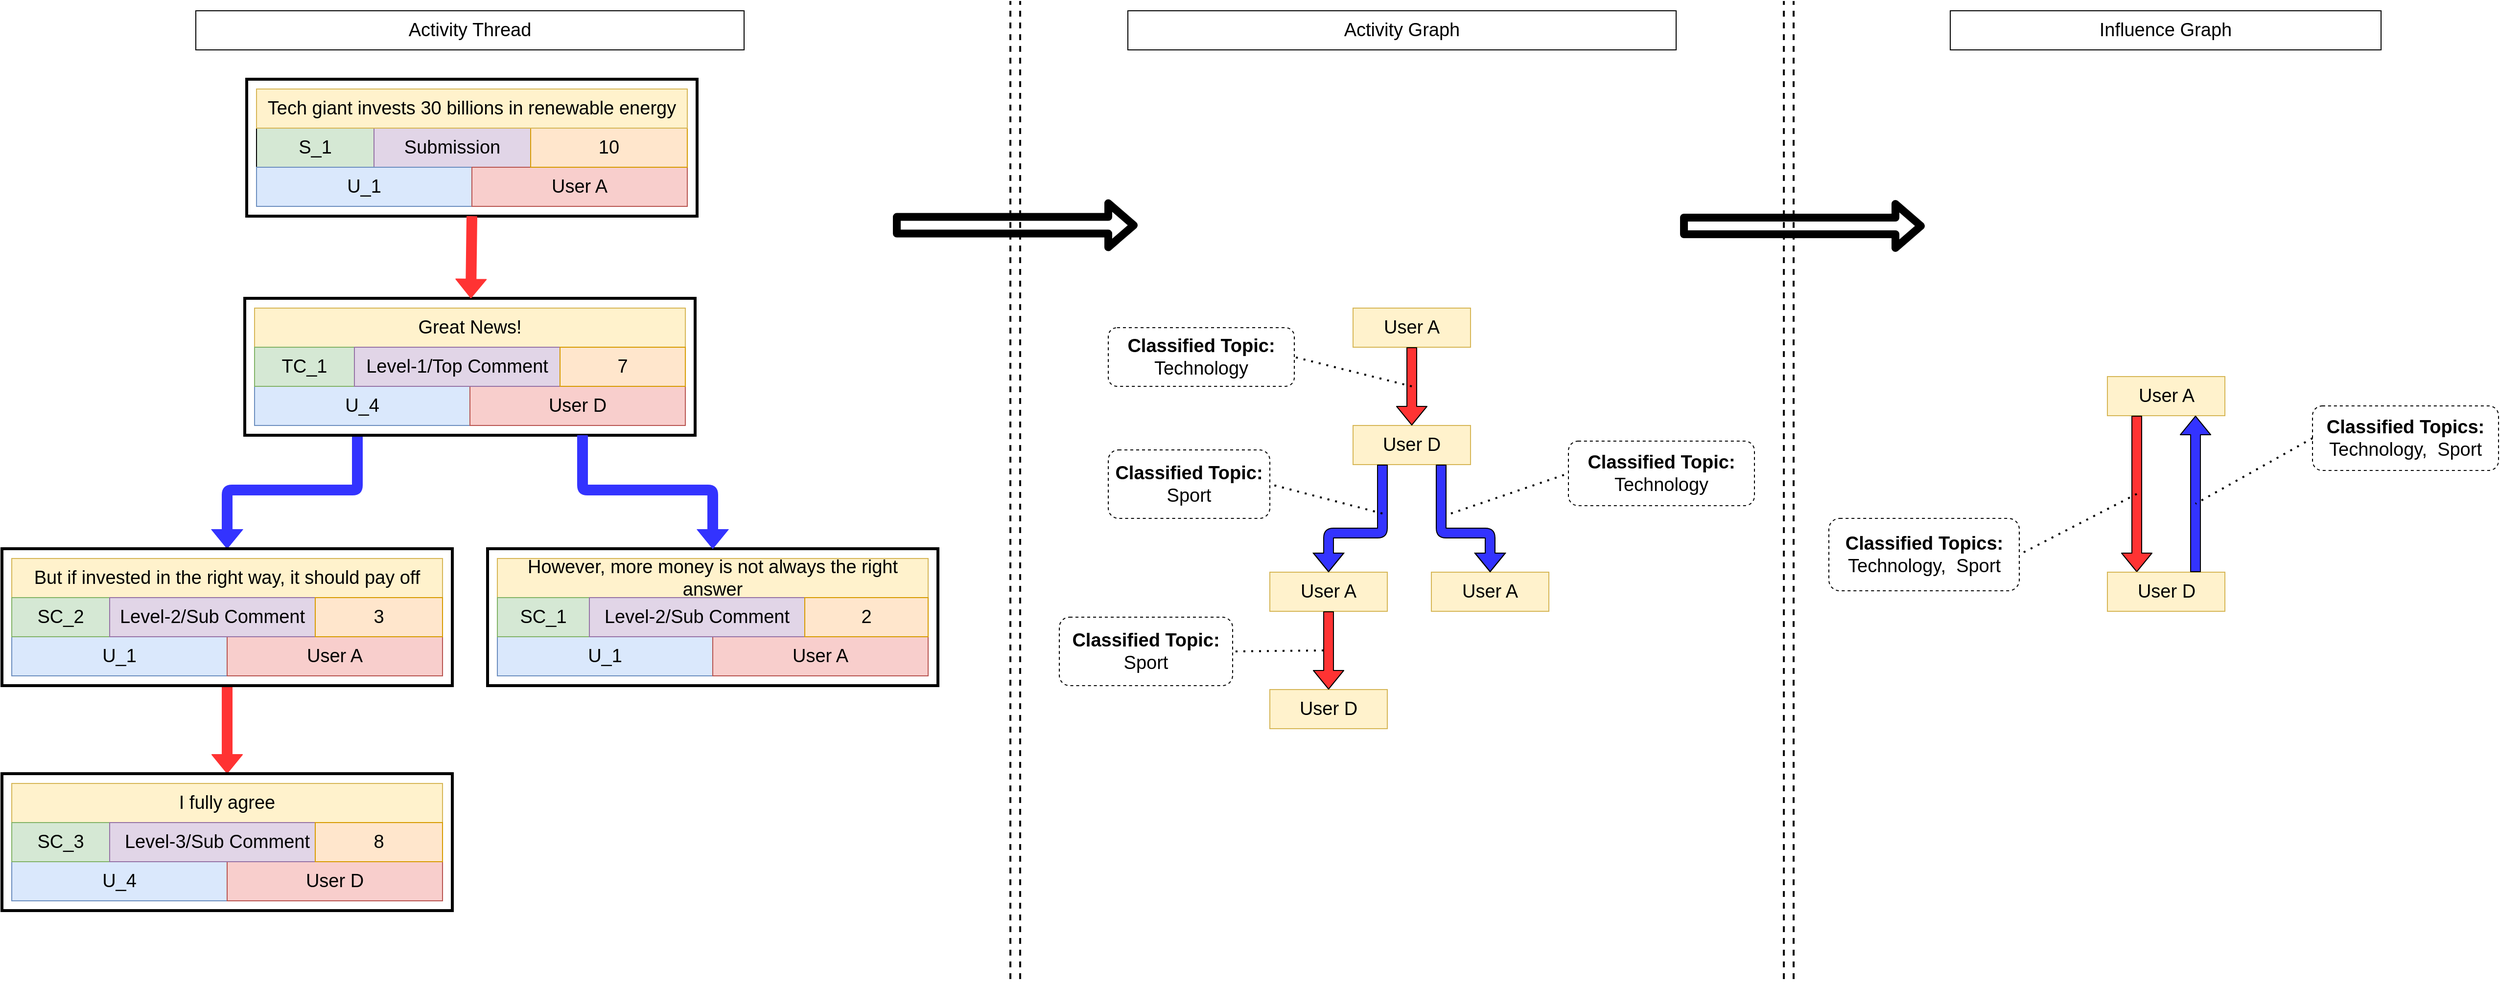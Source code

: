 <mxfile version="14.8.6" type="device"><diagram id="9l3Z3aAN3kbep0ERI9sr" name="Page-1"><mxGraphModel dx="3685" dy="2475" grid="1" gridSize="10" guides="1" tooltips="1" connect="1" arrows="1" fold="1" page="1" pageScale="1" pageWidth="827" pageHeight="1169" math="0" shadow="0"><root><mxCell id="0"/><mxCell id="1" parent="0"/><mxCell id="70kOcp-wd7_in5km3N6--30" value="" style="endArrow=none;dashed=1;html=1;strokeWidth=2;fontSize=19;" parent="1" edge="1"><mxGeometry width="50" height="50" relative="1" as="geometry"><mxPoint x="-520" y="1000" as="sourcePoint"/><mxPoint x="-520" as="targetPoint"/></mxGeometry></mxCell><mxCell id="70kOcp-wd7_in5km3N6--31" value="" style="endArrow=none;dashed=1;html=1;strokeWidth=2;fontSize=19;" parent="1" edge="1"><mxGeometry width="50" height="50" relative="1" as="geometry"><mxPoint x="-510" y="1000" as="sourcePoint"/><mxPoint x="-510" as="targetPoint"/></mxGeometry></mxCell><mxCell id="70kOcp-wd7_in5km3N6--44" value="" style="shape=flexArrow;endArrow=classic;html=1;strokeWidth=8;fontSize=19;" parent="1" edge="1"><mxGeometry width="50" height="50" relative="1" as="geometry"><mxPoint x="-640" y="229.29" as="sourcePoint"/><mxPoint x="-390" y="229.29" as="targetPoint"/></mxGeometry></mxCell><mxCell id="70kOcp-wd7_in5km3N6--67" value="" style="endArrow=none;dashed=1;html=1;strokeWidth=2;fontSize=19;" parent="1" edge="1"><mxGeometry width="50" height="50" relative="1" as="geometry"><mxPoint x="270" y="1000" as="sourcePoint"/><mxPoint x="270" as="targetPoint"/></mxGeometry></mxCell><mxCell id="70kOcp-wd7_in5km3N6--68" value="" style="endArrow=none;dashed=1;html=1;strokeWidth=2;fontSize=19;" parent="1" edge="1"><mxGeometry width="50" height="50" relative="1" as="geometry"><mxPoint x="280" y="1000" as="sourcePoint"/><mxPoint x="280" as="targetPoint"/></mxGeometry></mxCell><mxCell id="70kOcp-wd7_in5km3N6--69" value="" style="shape=flexArrow;endArrow=classic;html=1;strokeWidth=8;fontSize=19;" parent="1" edge="1"><mxGeometry width="50" height="50" relative="1" as="geometry"><mxPoint x="164" y="230" as="sourcePoint"/><mxPoint x="414" y="230" as="targetPoint"/></mxGeometry></mxCell><mxCell id="70kOcp-wd7_in5km3N6--87" value="S_1" style="rounded=0;whiteSpace=wrap;html=1;fillColor=#d5e8d4;labelBorderColor=none;fontSize=19;" parent="1" vertex="1"><mxGeometry x="-1290" y="130" width="120" height="40" as="geometry"/></mxCell><mxCell id="70kOcp-wd7_in5km3N6--88" value="Submission" style="rounded=0;whiteSpace=wrap;html=1;strokeColor=#9673a6;fillColor=#e1d5e7;labelBorderColor=none;fontSize=19;" parent="1" vertex="1"><mxGeometry x="-1170" y="130" width="160" height="40" as="geometry"/></mxCell><mxCell id="70kOcp-wd7_in5km3N6--89" value="U_1" style="rounded=0;whiteSpace=wrap;html=1;strokeColor=#6c8ebf;fillColor=#dae8fc;labelBorderColor=none;fontSize=19;" parent="1" vertex="1"><mxGeometry x="-1290" y="170" width="220" height="40" as="geometry"/></mxCell><mxCell id="70kOcp-wd7_in5km3N6--90" value="User A" style="rounded=0;whiteSpace=wrap;html=1;strokeColor=#b85450;fillColor=#f8cecc;labelBorderColor=none;fontSize=19;" parent="1" vertex="1"><mxGeometry x="-1070" y="170" width="220" height="40" as="geometry"/></mxCell><mxCell id="70kOcp-wd7_in5km3N6--91" value="Great News!" style="rounded=0;whiteSpace=wrap;html=1;fillColor=#fff2cc;strokeColor=#d6b656;fontSize=19;" parent="1" vertex="1"><mxGeometry x="-1292" y="314" width="440" height="40" as="geometry"/></mxCell><mxCell id="70kOcp-wd7_in5km3N6--92" value="U_4" style="rounded=0;whiteSpace=wrap;html=1;strokeColor=#6c8ebf;fillColor=#dae8fc;fontSize=19;" parent="1" vertex="1"><mxGeometry x="-1292" y="394" width="220" height="40" as="geometry"/></mxCell><mxCell id="70kOcp-wd7_in5km3N6--93" value="User D" style="rounded=0;whiteSpace=wrap;html=1;strokeColor=#b85450;fillColor=#f8cecc;fontSize=19;" parent="1" vertex="1"><mxGeometry x="-1072" y="394" width="220" height="40" as="geometry"/></mxCell><mxCell id="70kOcp-wd7_in5km3N6--94" value="However, more money is not always the right answer" style="rounded=0;whiteSpace=wrap;html=1;fillColor=#fff2cc;strokeColor=#d6b656;fontSize=19;" parent="1" vertex="1"><mxGeometry x="-1044" y="570" width="440" height="40" as="geometry"/></mxCell><mxCell id="70kOcp-wd7_in5km3N6--95" value="U_1" style="rounded=0;whiteSpace=wrap;html=1;strokeColor=#6c8ebf;fillColor=#dae8fc;fontSize=19;" parent="1" vertex="1"><mxGeometry x="-1044" y="650" width="220" height="40" as="geometry"/></mxCell><mxCell id="70kOcp-wd7_in5km3N6--96" value="User A" style="rounded=0;whiteSpace=wrap;html=1;strokeColor=#b85450;fillColor=#f8cecc;fontSize=19;" parent="1" vertex="1"><mxGeometry x="-824" y="650" width="220" height="40" as="geometry"/></mxCell><mxCell id="70kOcp-wd7_in5km3N6--97" value="But if invested in the right way, it should pay off" style="rounded=0;whiteSpace=wrap;html=1;fillColor=#fff2cc;strokeColor=#d6b656;fontSize=19;" parent="1" vertex="1"><mxGeometry x="-1540" y="570" width="440" height="40" as="geometry"/></mxCell><mxCell id="70kOcp-wd7_in5km3N6--98" value="U_1" style="rounded=0;whiteSpace=wrap;html=1;strokeColor=#6c8ebf;fillColor=#dae8fc;fontSize=19;" parent="1" vertex="1"><mxGeometry x="-1540" y="650" width="220" height="40" as="geometry"/></mxCell><mxCell id="70kOcp-wd7_in5km3N6--99" value="User A" style="rounded=0;whiteSpace=wrap;html=1;strokeColor=#b85450;fillColor=#f8cecc;fontSize=19;" parent="1" vertex="1"><mxGeometry x="-1320" y="650" width="220" height="40" as="geometry"/></mxCell><mxCell id="70kOcp-wd7_in5km3N6--100" value="I fully agree" style="rounded=0;whiteSpace=wrap;html=1;fillColor=#fff2cc;strokeColor=#d6b656;fontSize=19;" parent="1" vertex="1"><mxGeometry x="-1540" y="800" width="440" height="40" as="geometry"/></mxCell><mxCell id="70kOcp-wd7_in5km3N6--101" value="U_4" style="rounded=0;whiteSpace=wrap;html=1;strokeColor=#6c8ebf;fillColor=#dae8fc;fontSize=19;" parent="1" vertex="1"><mxGeometry x="-1540" y="880" width="220" height="40" as="geometry"/></mxCell><mxCell id="70kOcp-wd7_in5km3N6--102" value="User D" style="rounded=0;whiteSpace=wrap;html=1;strokeColor=#b85450;fillColor=#f8cecc;fontSize=19;" parent="1" vertex="1"><mxGeometry x="-1320" y="880" width="220" height="40" as="geometry"/></mxCell><mxCell id="70kOcp-wd7_in5km3N6--103" value="10" style="rounded=0;whiteSpace=wrap;html=1;strokeColor=#d79b00;fillColor=#ffe6cc;labelBorderColor=none;fontSize=19;" parent="1" vertex="1"><mxGeometry x="-1010" y="130" width="160" height="40" as="geometry"/></mxCell><mxCell id="70kOcp-wd7_in5km3N6--104" value="SC_1" style="rounded=0;whiteSpace=wrap;html=1;strokeColor=#82b366;fillColor=#d5e8d4;fontSize=19;" parent="1" vertex="1"><mxGeometry x="-1044" y="610" width="94" height="40" as="geometry"/></mxCell><mxCell id="70kOcp-wd7_in5km3N6--105" value="Level-2/Sub Comment" style="rounded=0;whiteSpace=wrap;html=1;strokeColor=#9673a6;fillColor=#e1d5e7;fontSize=19;" parent="1" vertex="1"><mxGeometry x="-950" y="610" width="220" height="40" as="geometry"/></mxCell><mxCell id="70kOcp-wd7_in5km3N6--106" value="2" style="rounded=0;whiteSpace=wrap;html=1;strokeColor=#d79b00;fillColor=#ffe6cc;fontSize=19;" parent="1" vertex="1"><mxGeometry x="-730" y="610" width="126" height="40" as="geometry"/></mxCell><mxCell id="70kOcp-wd7_in5km3N6--107" value="SC_2" style="rounded=0;whiteSpace=wrap;html=1;strokeColor=#82b366;fillColor=#d5e8d4;fontSize=19;" parent="1" vertex="1"><mxGeometry x="-1540" y="610" width="100" height="40" as="geometry"/></mxCell><mxCell id="70kOcp-wd7_in5km3N6--108" value="Level-2/Sub Comment" style="rounded=0;whiteSpace=wrap;html=1;strokeColor=#9673a6;fillColor=#e1d5e7;fontSize=19;" parent="1" vertex="1"><mxGeometry x="-1440" y="610" width="210" height="40" as="geometry"/></mxCell><mxCell id="70kOcp-wd7_in5km3N6--109" value="3" style="rounded=0;whiteSpace=wrap;html=1;strokeColor=#d79b00;fillColor=#ffe6cc;fontSize=19;" parent="1" vertex="1"><mxGeometry x="-1230" y="610" width="130" height="40" as="geometry"/></mxCell><mxCell id="70kOcp-wd7_in5km3N6--110" value="TC_1" style="rounded=0;whiteSpace=wrap;html=1;strokeColor=#82b366;fillColor=#d5e8d4;fontSize=19;" parent="1" vertex="1"><mxGeometry x="-1292" y="354" width="102" height="40" as="geometry"/></mxCell><mxCell id="70kOcp-wd7_in5km3N6--111" value="Level-1/Top Comment" style="rounded=0;whiteSpace=wrap;html=1;strokeColor=#9673a6;fillColor=#e1d5e7;fontSize=19;" parent="1" vertex="1"><mxGeometry x="-1190" y="354" width="210" height="40" as="geometry"/></mxCell><mxCell id="70kOcp-wd7_in5km3N6--112" value="7" style="rounded=0;whiteSpace=wrap;html=1;strokeColor=#d79b00;fillColor=#ffe6cc;fontSize=19;" parent="1" vertex="1"><mxGeometry x="-980" y="354" width="128" height="40" as="geometry"/></mxCell><mxCell id="70kOcp-wd7_in5km3N6--113" value="SC_3" style="rounded=0;whiteSpace=wrap;html=1;strokeColor=#82b366;fillColor=#d5e8d4;fontSize=19;" parent="1" vertex="1"><mxGeometry x="-1540" y="840" width="100" height="40" as="geometry"/></mxCell><mxCell id="70kOcp-wd7_in5km3N6--114" value="&lt;span style=&quot;font-size: 19px;&quot;&gt;Level-3/Sub Comment&lt;/span&gt;" style="rounded=0;whiteSpace=wrap;html=1;strokeColor=#9673a6;fillColor=#e1d5e7;fontSize=19;" parent="1" vertex="1"><mxGeometry x="-1440" y="840" width="220" height="40" as="geometry"/></mxCell><mxCell id="70kOcp-wd7_in5km3N6--115" value="8" style="rounded=0;whiteSpace=wrap;html=1;strokeColor=#d79b00;fillColor=#ffe6cc;fontSize=19;" parent="1" vertex="1"><mxGeometry x="-1230" y="840" width="130" height="40" as="geometry"/></mxCell><mxCell id="70kOcp-wd7_in5km3N6--116" value="&lt;font style=&quot;font-size: 19px;&quot;&gt;Activity Thread&lt;/font&gt;" style="text;html=1;fillColor=none;align=center;verticalAlign=middle;whiteSpace=wrap;rounded=0;strokeColor=#000000;fontSize=19;" parent="1" vertex="1"><mxGeometry x="-1352" y="10" width="560" height="40" as="geometry"/></mxCell><mxCell id="70kOcp-wd7_in5km3N6--117" value="" style="shape=flexArrow;endArrow=classic;html=1;exitX=0.5;exitY=1;exitDx=0;exitDy=0;entryX=0.5;entryY=0;entryDx=0;entryDy=0;strokeColor=#FF3333;fillColor=#FF3333;fontSize=19;" parent="1" source="70kOcp-wd7_in5km3N6--122" target="70kOcp-wd7_in5km3N6--123" edge="1"><mxGeometry width="50" height="50" relative="1" as="geometry"><mxPoint x="-1300" y="740" as="sourcePoint"/><mxPoint x="-1260" y="760" as="targetPoint"/></mxGeometry></mxCell><mxCell id="70kOcp-wd7_in5km3N6--118" value="" style="shape=flexArrow;endArrow=classic;html=1;entryX=0.5;entryY=0;entryDx=0;entryDy=0;exitX=0.25;exitY=1;exitDx=0;exitDy=0;strokeColor=#3333FF;fillColor=#3333FF;fontSize=19;" parent="1" source="70kOcp-wd7_in5km3N6--121" target="70kOcp-wd7_in5km3N6--122" edge="1"><mxGeometry width="50" height="50" relative="1" as="geometry"><mxPoint x="-1130" y="460" as="sourcePoint"/><mxPoint x="-1200" y="470" as="targetPoint"/><Array as="points"><mxPoint x="-1187" y="500"/><mxPoint x="-1320" y="500"/></Array></mxGeometry></mxCell><mxCell id="70kOcp-wd7_in5km3N6--119" value="" style="text;html=1;fillColor=none;align=center;verticalAlign=bottom;rounded=0;sketch=0;fontColor=#143642;strokeWidth=3;textDirection=ltr;labelPosition=center;verticalLabelPosition=top;whiteSpace=wrap;strokeColor=#000000;fontSize=19;" parent="1" vertex="1"><mxGeometry x="-1300" y="80" width="460" height="140" as="geometry"/></mxCell><mxCell id="70kOcp-wd7_in5km3N6--120" value="" style="text;html=1;fillColor=none;align=center;verticalAlign=bottom;whiteSpace=wrap;rounded=0;sketch=0;fontColor=#143642;strokeColor=#000000;strokeWidth=3;textDirection=ltr;labelPosition=center;verticalLabelPosition=top;fontSize=19;" parent="1" vertex="1"><mxGeometry x="-1054" y="560" width="460" height="140" as="geometry"/></mxCell><mxCell id="70kOcp-wd7_in5km3N6--121" value="" style="text;html=1;fillColor=none;align=center;verticalAlign=bottom;whiteSpace=wrap;rounded=0;sketch=0;fontColor=#143642;strokeColor=#000000;strokeWidth=3;textDirection=ltr;labelPosition=center;verticalLabelPosition=top;fontSize=19;" parent="1" vertex="1"><mxGeometry x="-1302" y="304" width="460" height="140" as="geometry"/></mxCell><mxCell id="70kOcp-wd7_in5km3N6--122" value="" style="text;html=1;fillColor=none;align=center;verticalAlign=bottom;whiteSpace=wrap;rounded=0;sketch=0;fontColor=#143642;strokeColor=#000000;strokeWidth=3;textDirection=ltr;labelPosition=center;verticalLabelPosition=top;fontSize=19;" parent="1" vertex="1"><mxGeometry x="-1550" y="560" width="460" height="140" as="geometry"/></mxCell><mxCell id="70kOcp-wd7_in5km3N6--123" value="" style="text;html=1;fillColor=none;align=center;verticalAlign=bottom;whiteSpace=wrap;rounded=0;sketch=0;fontColor=#143642;strokeColor=#000000;strokeWidth=3;textDirection=ltr;labelPosition=center;verticalLabelPosition=top;fontSize=19;" parent="1" vertex="1"><mxGeometry x="-1550" y="790" width="460" height="140" as="geometry"/></mxCell><mxCell id="70kOcp-wd7_in5km3N6--124" value="Tech giant invests 30 billions in renewable energy" style="rounded=0;whiteSpace=wrap;html=1;fillColor=#fff2cc;strokeColor=#d6b656;fontSize=19;" parent="1" vertex="1"><mxGeometry x="-1290" y="90" width="440" height="40" as="geometry"/></mxCell><mxCell id="70kOcp-wd7_in5km3N6--125" value="" style="shape=flexArrow;endArrow=classic;html=1;exitX=0.5;exitY=1;exitDx=0;exitDy=0;strokeColor=#FF3333;fillColor=#FF3333;fontSize=19;" parent="1" source="70kOcp-wd7_in5km3N6--119" target="70kOcp-wd7_in5km3N6--121" edge="1"><mxGeometry width="50" height="50" relative="1" as="geometry"><mxPoint x="-1062" y="450.0" as="sourcePoint"/><mxPoint x="-1300" y="500.0" as="targetPoint"/></mxGeometry></mxCell><mxCell id="70kOcp-wd7_in5km3N6--126" value="" style="shape=flexArrow;endArrow=classic;html=1;exitX=0.75;exitY=1;exitDx=0;exitDy=0;entryX=0.5;entryY=0;entryDx=0;entryDy=0;strokeColor=#3333FF;fillColor=#3333FF;fontSize=19;" parent="1" source="70kOcp-wd7_in5km3N6--121" target="70kOcp-wd7_in5km3N6--120" edge="1"><mxGeometry width="50" height="50" relative="1" as="geometry"><mxPoint x="-1020" y="440" as="sourcePoint"/><mxPoint x="-730" y="460" as="targetPoint"/><Array as="points"><mxPoint x="-957" y="500"/><mxPoint x="-824" y="500"/></Array></mxGeometry></mxCell><mxCell id="70kOcp-wd7_in5km3N6--136" value="&lt;font style=&quot;font-size: 19px;&quot;&gt;Activity Graph&lt;/font&gt;" style="text;html=1;fillColor=none;align=center;verticalAlign=middle;whiteSpace=wrap;rounded=0;strokeColor=#000000;fontSize=19;" parent="1" vertex="1"><mxGeometry x="-400" y="10" width="560" height="40" as="geometry"/></mxCell><mxCell id="70kOcp-wd7_in5km3N6--147" value="&lt;font style=&quot;font-size: 19px&quot;&gt;Influence Graph&lt;/font&gt;" style="text;html=1;fillColor=none;align=center;verticalAlign=middle;whiteSpace=wrap;rounded=0;strokeColor=#000000;fontSize=19;" parent="1" vertex="1"><mxGeometry x="440" y="10" width="440" height="40" as="geometry"/></mxCell><mxCell id="knxnZ2RMULcugwF7dXz8-1" value="User A" style="rounded=0;whiteSpace=wrap;html=1;fillColor=#fff2cc;strokeColor=#d6b656;fontSize=19;" parent="1" vertex="1"><mxGeometry x="-170" y="314" width="120" height="40" as="geometry"/></mxCell><mxCell id="knxnZ2RMULcugwF7dXz8-2" value="User D" style="rounded=0;whiteSpace=wrap;html=1;fillColor=#fff2cc;strokeColor=#d6b656;fontSize=19;" parent="1" vertex="1"><mxGeometry x="-170" y="434" width="120" height="40" as="geometry"/></mxCell><mxCell id="knxnZ2RMULcugwF7dXz8-3" value="User A" style="rounded=0;whiteSpace=wrap;html=1;fillColor=#fff2cc;strokeColor=#d6b656;fontSize=19;" parent="1" vertex="1"><mxGeometry x="-90" y="584" width="120" height="40" as="geometry"/></mxCell><mxCell id="knxnZ2RMULcugwF7dXz8-4" value="User A" style="rounded=0;whiteSpace=wrap;html=1;fillColor=#fff2cc;strokeColor=#d6b656;fontSize=19;" parent="1" vertex="1"><mxGeometry x="-255" y="584" width="120" height="40" as="geometry"/></mxCell><mxCell id="knxnZ2RMULcugwF7dXz8-5" value="User D" style="rounded=0;whiteSpace=wrap;html=1;fillColor=#fff2cc;strokeColor=#d6b656;fontSize=19;" parent="1" vertex="1"><mxGeometry x="-255" y="704" width="120" height="40" as="geometry"/></mxCell><mxCell id="knxnZ2RMULcugwF7dXz8-6" value="" style="shape=flexArrow;endArrow=classic;html=1;exitX=0.5;exitY=1;exitDx=0;exitDy=0;entryX=0.5;entryY=0;entryDx=0;entryDy=0;fillColor=#FF3333;fontSize=19;" parent="1" source="knxnZ2RMULcugwF7dXz8-1" target="knxnZ2RMULcugwF7dXz8-2" edge="1"><mxGeometry width="50" height="50" relative="1" as="geometry"><mxPoint x="-110" y="364" as="sourcePoint"/><mxPoint x="-60" y="404" as="targetPoint"/></mxGeometry></mxCell><mxCell id="knxnZ2RMULcugwF7dXz8-7" value="" style="shape=flexArrow;endArrow=classic;html=1;exitX=0.25;exitY=1;exitDx=0;exitDy=0;entryX=0.5;entryY=0;entryDx=0;entryDy=0;fillColor=#3333FF;fontSize=19;" parent="1" source="knxnZ2RMULcugwF7dXz8-2" target="knxnZ2RMULcugwF7dXz8-4" edge="1"><mxGeometry width="50" height="50" relative="1" as="geometry"><mxPoint x="-100" y="374" as="sourcePoint"/><mxPoint x="-220" y="594" as="targetPoint"/><Array as="points"><mxPoint x="-140" y="544"/><mxPoint x="-195" y="544"/></Array></mxGeometry></mxCell><mxCell id="knxnZ2RMULcugwF7dXz8-8" value="" style="shape=flexArrow;endArrow=classic;html=1;exitX=0.75;exitY=1;exitDx=0;exitDy=0;entryX=0.5;entryY=0;entryDx=0;entryDy=0;fillColor=#3333FF;fontSize=19;" parent="1" source="knxnZ2RMULcugwF7dXz8-2" target="knxnZ2RMULcugwF7dXz8-3" edge="1"><mxGeometry width="50" height="50" relative="1" as="geometry"><mxPoint x="-80" y="524" as="sourcePoint"/><mxPoint x="50" y="604" as="targetPoint"/><Array as="points"><mxPoint x="-80" y="544"/><mxPoint x="-30" y="544"/></Array></mxGeometry></mxCell><mxCell id="knxnZ2RMULcugwF7dXz8-9" value="" style="shape=flexArrow;endArrow=classic;html=1;exitX=0.5;exitY=1;exitDx=0;exitDy=0;entryX=0.5;entryY=0;entryDx=0;entryDy=0;fillColor=#FF3333;fontSize=19;" parent="1" source="knxnZ2RMULcugwF7dXz8-4" target="knxnZ2RMULcugwF7dXz8-5" edge="1"><mxGeometry width="50" height="50" relative="1" as="geometry"><mxPoint x="-270" y="684" as="sourcePoint"/><mxPoint x="-230" y="694" as="targetPoint"/></mxGeometry></mxCell><mxCell id="knxnZ2RMULcugwF7dXz8-18" value="&lt;b&gt;Classified Topic:&lt;/b&gt;&lt;br&gt;Technology" style="rounded=1;whiteSpace=wrap;html=1;dashed=1;fontSize=19;" parent="1" vertex="1"><mxGeometry x="-420" y="334" width="190" height="60" as="geometry"/></mxCell><mxCell id="knxnZ2RMULcugwF7dXz8-19" value="" style="endArrow=none;dashed=1;html=1;dashPattern=1 3;strokeWidth=2;entryX=1;entryY=0.5;entryDx=0;entryDy=0;fontSize=19;" parent="1" target="knxnZ2RMULcugwF7dXz8-18" edge="1"><mxGeometry width="50" height="50" relative="1" as="geometry"><mxPoint x="-110" y="394" as="sourcePoint"/><mxPoint x="-240" y="364" as="targetPoint"/></mxGeometry></mxCell><mxCell id="knxnZ2RMULcugwF7dXz8-20" value="&lt;b&gt;Classified Topic:&lt;/b&gt;&lt;br&gt;Technology" style="rounded=1;whiteSpace=wrap;html=1;dashed=1;fontSize=19;" parent="1" vertex="1"><mxGeometry x="50" y="450" width="190" height="66" as="geometry"/></mxCell><mxCell id="knxnZ2RMULcugwF7dXz8-21" value="" style="endArrow=none;dashed=1;html=1;dashPattern=1 3;strokeWidth=2;entryX=0;entryY=0.5;entryDx=0;entryDy=0;fontSize=19;" parent="1" target="knxnZ2RMULcugwF7dXz8-20" edge="1"><mxGeometry width="50" height="50" relative="1" as="geometry"><mxPoint x="-70" y="524" as="sourcePoint"/><mxPoint x="70" y="774" as="targetPoint"/></mxGeometry></mxCell><mxCell id="knxnZ2RMULcugwF7dXz8-22" value="&lt;b style=&quot;font-size: 19px&quot;&gt;Classified Topic:&lt;/b&gt;&lt;br style=&quot;font-size: 19px&quot;&gt;Sport" style="rounded=1;whiteSpace=wrap;html=1;dashed=1;fontSize=19;" parent="1" vertex="1"><mxGeometry x="-470" y="630" width="177" height="70" as="geometry"/></mxCell><mxCell id="knxnZ2RMULcugwF7dXz8-23" value="" style="endArrow=none;dashed=1;html=1;dashPattern=1 3;strokeWidth=2;entryX=1;entryY=0.5;entryDx=0;entryDy=0;fontSize=19;" parent="1" target="knxnZ2RMULcugwF7dXz8-22" edge="1"><mxGeometry width="50" height="50" relative="1" as="geometry"><mxPoint x="-200" y="664" as="sourcePoint"/><mxPoint x="-151" y="754" as="targetPoint"/></mxGeometry></mxCell><mxCell id="knxnZ2RMULcugwF7dXz8-24" value="&lt;b&gt;Classified Topic:&lt;/b&gt;&lt;br&gt;Sport" style="rounded=1;whiteSpace=wrap;html=1;dashed=1;fontSize=19;" parent="1" vertex="1"><mxGeometry x="-420" y="459" width="165" height="70" as="geometry"/></mxCell><mxCell id="knxnZ2RMULcugwF7dXz8-25" value="" style="endArrow=none;dashed=1;html=1;dashPattern=1 3;strokeWidth=2;entryX=1;entryY=0.5;entryDx=0;entryDy=0;fontSize=19;" parent="1" target="knxnZ2RMULcugwF7dXz8-24" edge="1"><mxGeometry width="50" height="50" relative="1" as="geometry"><mxPoint x="-140" y="524" as="sourcePoint"/><mxPoint x="-380" y="854" as="targetPoint"/></mxGeometry></mxCell><mxCell id="knxnZ2RMULcugwF7dXz8-26" value="User A" style="rounded=0;whiteSpace=wrap;html=1;fillColor=#fff2cc;strokeColor=#d6b656;fontSize=19;" parent="1" vertex="1"><mxGeometry x="600.5" y="384" width="120" height="40" as="geometry"/></mxCell><mxCell id="knxnZ2RMULcugwF7dXz8-27" value="" style="shape=flexArrow;endArrow=classic;html=1;entryX=0.25;entryY=0;entryDx=0;entryDy=0;fillColor=#FF3333;fontSize=19;" parent="1" target="knxnZ2RMULcugwF7dXz8-28" edge="1"><mxGeometry width="50" height="50" relative="1" as="geometry"><mxPoint x="630.5" y="424" as="sourcePoint"/><mxPoint x="610.5" y="674" as="targetPoint"/></mxGeometry></mxCell><mxCell id="knxnZ2RMULcugwF7dXz8-28" value="User D" style="rounded=0;whiteSpace=wrap;html=1;fillColor=#fff2cc;strokeColor=#d6b656;fontSize=19;" parent="1" vertex="1"><mxGeometry x="600.5" y="584" width="120" height="40" as="geometry"/></mxCell><mxCell id="knxnZ2RMULcugwF7dXz8-29" value="" style="shape=flexArrow;endArrow=classic;html=1;exitX=0.75;exitY=0;exitDx=0;exitDy=0;entryX=0.75;entryY=1;entryDx=0;entryDy=0;fillColor=#3333FF;fontSize=19;" parent="1" source="knxnZ2RMULcugwF7dXz8-28" target="knxnZ2RMULcugwF7dXz8-26" edge="1"><mxGeometry width="50" height="50" relative="1" as="geometry"><mxPoint x="620.5" y="564" as="sourcePoint"/><mxPoint x="810.5" y="464" as="targetPoint"/></mxGeometry></mxCell><mxCell id="knxnZ2RMULcugwF7dXz8-34" value="&lt;b&gt;Classified Topics:&lt;/b&gt;&lt;br&gt;Technology,&amp;nbsp; Sport" style="rounded=1;whiteSpace=wrap;html=1;dashed=1;fontSize=19;" parent="1" vertex="1"><mxGeometry x="316" y="529" width="194.5" height="74" as="geometry"/></mxCell><mxCell id="knxnZ2RMULcugwF7dXz8-35" value="" style="endArrow=none;dashed=1;html=1;dashPattern=1 3;strokeWidth=2;entryX=1;entryY=0.5;entryDx=0;entryDy=0;fontSize=19;" parent="1" target="knxnZ2RMULcugwF7dXz8-34" edge="1"><mxGeometry width="50" height="50" relative="1" as="geometry"><mxPoint x="630.5" y="504" as="sourcePoint"/><mxPoint x="410.5" y="794" as="targetPoint"/></mxGeometry></mxCell><mxCell id="knxnZ2RMULcugwF7dXz8-36" value="&lt;b&gt;Classified Topics:&lt;/b&gt;&lt;br&gt;Technology,&amp;nbsp; Sport" style="rounded=1;whiteSpace=wrap;html=1;dashed=1;fontSize=19;" parent="1" vertex="1"><mxGeometry x="810" y="414" width="190" height="66" as="geometry"/></mxCell><mxCell id="knxnZ2RMULcugwF7dXz8-37" value="" style="endArrow=none;dashed=1;html=1;dashPattern=1 3;strokeWidth=2;exitX=0;exitY=0.5;exitDx=0;exitDy=0;fontSize=19;" parent="1" source="knxnZ2RMULcugwF7dXz8-36" edge="1"><mxGeometry width="50" height="50" relative="1" as="geometry"><mxPoint x="640.5" y="514" as="sourcePoint"/><mxPoint x="690.5" y="514" as="targetPoint"/></mxGeometry></mxCell></root></mxGraphModel></diagram></mxfile>